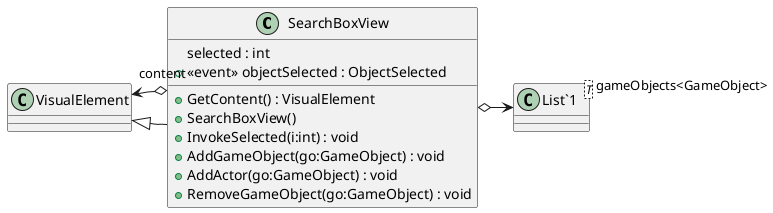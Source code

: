 @startuml
class SearchBoxView {
    selected : int
    +  <<event>> objectSelected : ObjectSelected 
    + GetContent() : VisualElement
    + SearchBoxView()
    + InvokeSelected(i:int) : void
    + AddGameObject(go:GameObject) : void
    + AddActor(go:GameObject) : void
    + RemoveGameObject(go:GameObject) : void
}
class "List`1"<T> {
}
VisualElement <|-- SearchBoxView
SearchBoxView o-> "gameObjects<GameObject>" "List`1"
SearchBoxView o-> "content" VisualElement
@enduml
